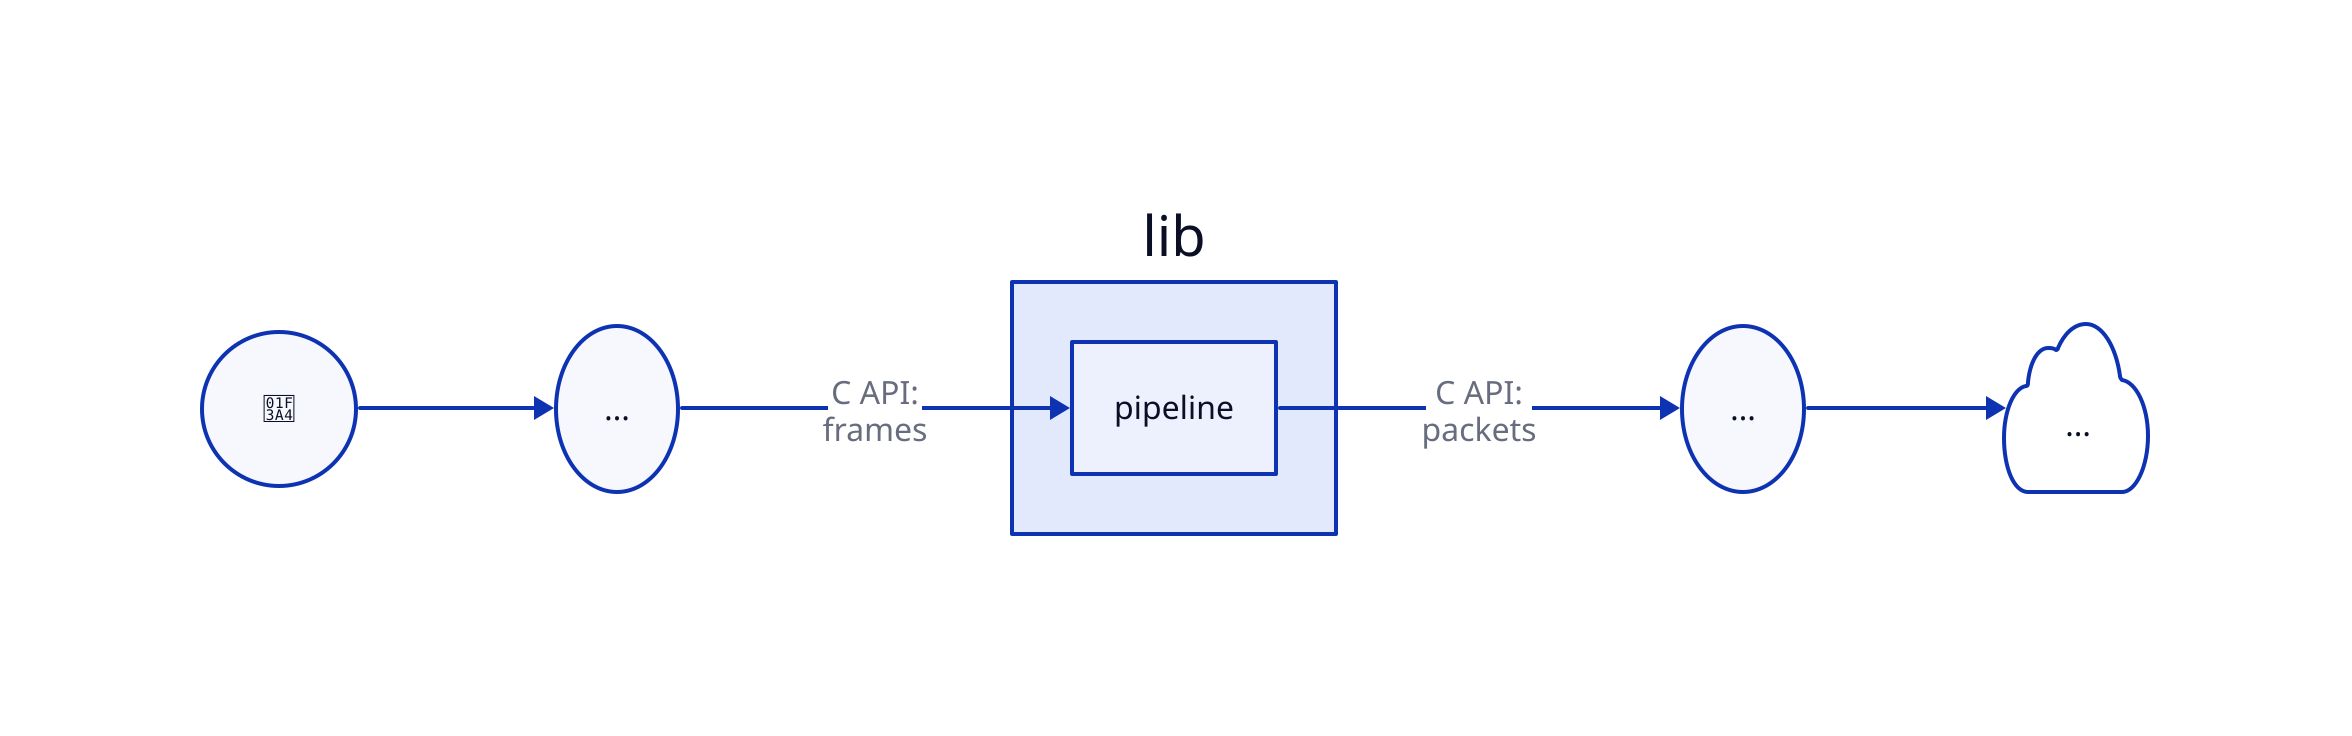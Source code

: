 direction: right

frame_preparator: "..."
frame_preparator.shape: oval

packet_sender: "..."
packet_sender.shape: oval

internet: "..."
internet.shape: cloud

🎤.shape: circle
🎤 -> frame_preparator

frame_preparator -> lib.pipeline: C API:\nframes
lib.pipeline -> packet_sender: C API:\npackets
packet_sender -> internet

